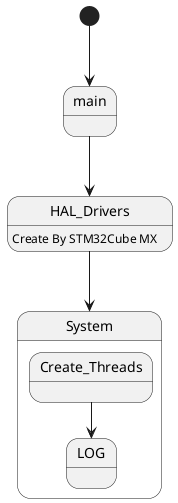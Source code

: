@startuml kart

state System {
    Create_Threads --> LOG
}

[*] --> main
main --> HAL_Drivers 
HAL_Drivers --> System

HAL_Drivers : Create By STM32Cube MX

@enduml
